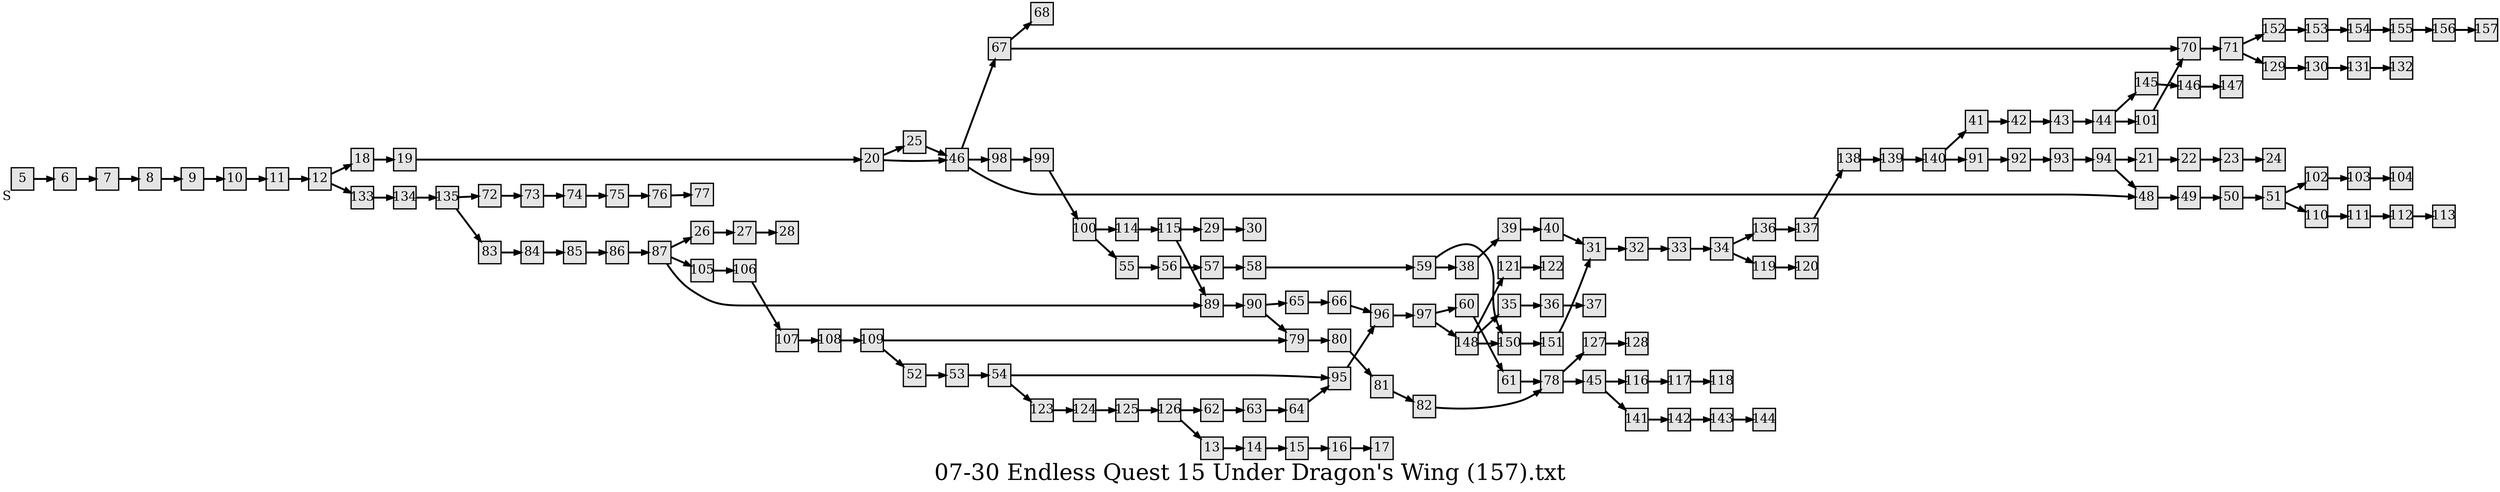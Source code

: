 digraph g{
  graph [ label="07-30 Endless Quest 15 Under Dragon's Wing (157).txt" rankdir=LR, ordering=out, fontsize=36, nodesep="0.35", ranksep="0.45"];
  node  [shape=rect, penwidth=2, fontsize=20, style=filled, fillcolor=grey90, margin="0,0", labelfloat=true, regular=true, fixedsize=true];
  edge  [labelfloat=true, penwidth=3, fontsize=12];

  5	[ xlabel="S" ];
  5 -> 6;
  6 -> 7;
  7 -> 8;
  8 -> 9;
  9 -> 10;
  10;
  10 -> 11;
  11 -> 12;
  12 -> 18;
  12 -> 133;
  13 -> 14;
  14 -> 15;
  15;
  15 -> 16;
  16 -> 17;
  18 -> 19;
  19 -> 20;
  20 -> 25;
  20 -> 46;
  21 -> 22;
  22;
  22 -> 23;
  23 -> 24;
  25 -> 46;
  26 -> 27;
  27;
  27 -> 28;
  29 -> 30;
  31 -> 32;
  32 -> 33;
  33;
  33 -> 34;
  34 -> 136;
  34 -> 119;
  35 -> 36;
  36 -> 37;
  38 -> 39;
  39;
  39 -> 40;
  40 -> 31;
  41 -> 42;
  42 -> 43;
  43 -> 44;
  44 -> 145;
  44 -> 101;
  45 -> 116;
  45 -> 141;
  46 -> 67;
  46 -> 98;
  46 -> 48;
  48 -> 49;
  49 -> 50;
  50 -> 51;
  51 -> 102;
  51 -> 110;
  52 -> 53;
  53;
  53 -> 54;
  54 -> 95;
  54 -> 123;
  55 -> 56;
  56 -> 57;
  57 -> 58;
  58;
  58 -> 59;
  59 -> 150;
  59 -> 38;
  60 -> 61;
  61 -> 78;
  62 -> 63;
  63;
  63 -> 64;
  64 -> 95;
  65 -> 66;
  66 -> 96;
  67 -> 68;
  67 -> 70;
  70 -> 71;
  71 -> 152;
  71 -> 129;
  72 -> 73;
  73;
  73 -> 74;
  74 -> 75;
  75 -> 76;
  76 -> 77;
  78 -> 127;
  78 -> 45;
  79 -> 80;
  80;
  80 -> 81;
  81 -> 82;
  82 -> 78;
  83 -> 84;
  84 -> 85;
  85 -> 86;
  86 -> 87;
  87 -> 26;
  87 -> 105;
  87 -> 89;
  89 -> 90;
  90 -> 65;
  90 -> 79;
  91 -> 92;
  92;
  92 -> 93;
  93 -> 94;
  94 -> 21;
  94 -> 48;
  95 -> 96;
  96 -> 97;
  97 -> 60;
  97 -> 148;
  98 -> 99;
  99;
  99 -> 100;
  100 -> 114;
  100 -> 55;
  101 -> 70;
  102 -> 103;
  103 -> 104;
  105 -> 106;
  106;
  106 -> 107;
  107 -> 108;
  108 -> 109;
  109 -> 79;
  109 -> 52;
  110 -> 111;
  111 -> 112;
  112;
  112 -> 113;
  114 -> 115;
  115 -> 29;
  115 -> 89;
  116 -> 117;
  117;
  117 -> 118;
  119 -> 120;
  121 -> 122;
  123 -> 124;
  124 -> 125;
  125;
  125 -> 126;
  126 -> 62;
  126 -> 13;
  127 -> 128;
  129 -> 130;
  130 -> 131;
  131;
  131 -> 132;
  133 -> 134;
  134 -> 135;
  135 -> 72;
  135 -> 83;
  136 -> 137;
  137;
  137 -> 138;
  138 -> 139;
  139 -> 140;
  140 -> 41;
  140 -> 91;
  141 -> 142;
  142 -> 143;
  143;
  143 -> 144;
  145 -> 146;
  146 -> 147;
  148 -> 121;
  148 -> 35;
  148 -> 150;
  150 -> 151;
  151 -> 31;
  152 -> 153;
  153 -> 154;
  154 -> 155;
  155 -> 156;
  156;
  156 -> 157;
}

